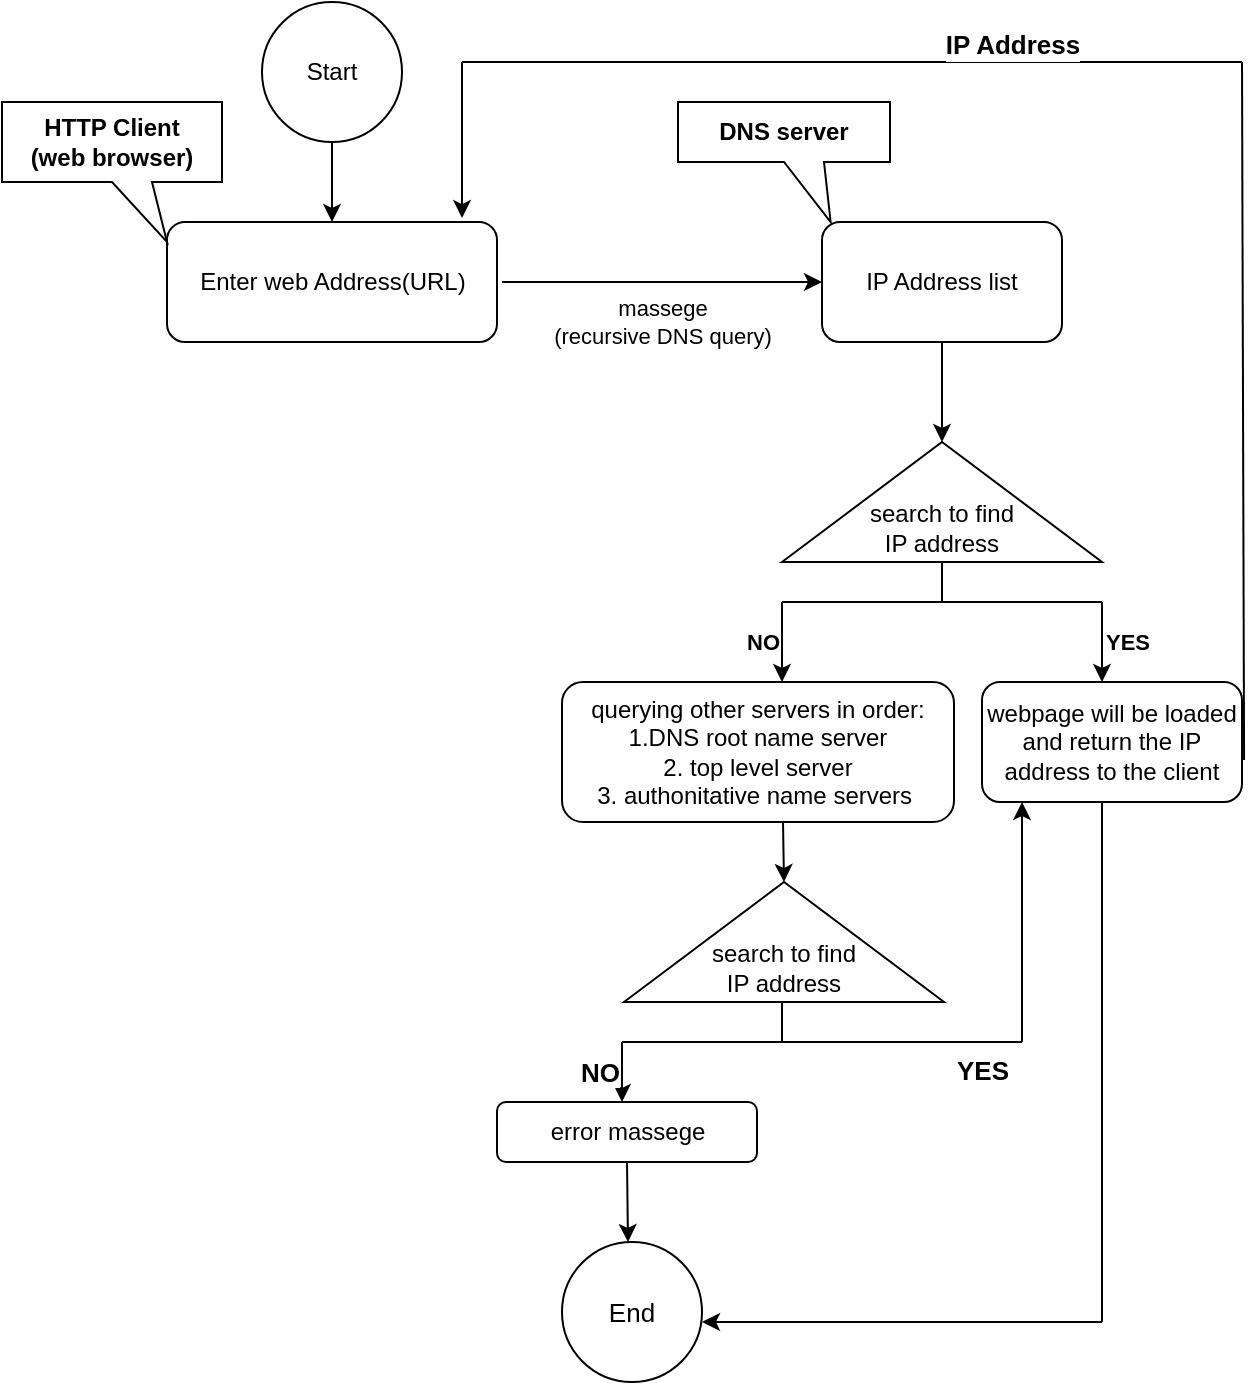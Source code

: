 <mxfile version="20.3.0" type="device"><diagram id="C5RBs43oDa-KdzZeNtuy" name="Page-1"><mxGraphModel dx="1604" dy="553" grid="1" gridSize="10" guides="1" tooltips="1" connect="1" arrows="1" fold="1" page="1" pageScale="1" pageWidth="827" pageHeight="1169" math="0" shadow="0"><root><mxCell id="WIyWlLk6GJQsqaUBKTNV-0"/><mxCell id="WIyWlLk6GJQsqaUBKTNV-1" parent="WIyWlLk6GJQsqaUBKTNV-0"/><mxCell id="0iVx6A713gJw4lcmDCiP-0" value="Start" style="ellipse;whiteSpace=wrap;html=1;aspect=fixed;" vertex="1" parent="WIyWlLk6GJQsqaUBKTNV-1"><mxGeometry x="100" y="60" width="70" height="70" as="geometry"/></mxCell><mxCell id="0iVx6A713gJw4lcmDCiP-1" value="" style="endArrow=classic;html=1;rounded=0;exitX=0.5;exitY=1;exitDx=0;exitDy=0;entryX=0.5;entryY=0;entryDx=0;entryDy=0;" edge="1" parent="WIyWlLk6GJQsqaUBKTNV-1" source="0iVx6A713gJw4lcmDCiP-0" target="0iVx6A713gJw4lcmDCiP-2"><mxGeometry width="50" height="50" relative="1" as="geometry"><mxPoint x="390" y="350" as="sourcePoint"/><mxPoint x="135" y="170" as="targetPoint"/></mxGeometry></mxCell><mxCell id="0iVx6A713gJw4lcmDCiP-2" value="Enter web Address(URL)" style="rounded=1;whiteSpace=wrap;html=1;" vertex="1" parent="WIyWlLk6GJQsqaUBKTNV-1"><mxGeometry x="52.5" y="170" width="165" height="60" as="geometry"/></mxCell><mxCell id="0iVx6A713gJw4lcmDCiP-5" value="&lt;b&gt;HTTP Client&lt;br&gt;(web browser)&lt;/b&gt;" style="shape=callout;whiteSpace=wrap;html=1;perimeter=calloutPerimeter;position2=0.75;" vertex="1" parent="WIyWlLk6GJQsqaUBKTNV-1"><mxGeometry x="-30" y="110" width="110" height="70" as="geometry"/></mxCell><mxCell id="0iVx6A713gJw4lcmDCiP-6" value="massege&lt;br&gt;(recursive DNS query)" style="endArrow=classic;html=1;rounded=0;" edge="1" parent="WIyWlLk6GJQsqaUBKTNV-1"><mxGeometry y="-20" width="50" height="50" relative="1" as="geometry"><mxPoint x="220" y="200" as="sourcePoint"/><mxPoint x="380" y="200" as="targetPoint"/><mxPoint as="offset"/></mxGeometry></mxCell><mxCell id="0iVx6A713gJw4lcmDCiP-7" value="IP Address list" style="rounded=1;whiteSpace=wrap;html=1;" vertex="1" parent="WIyWlLk6GJQsqaUBKTNV-1"><mxGeometry x="380" y="170" width="120" height="60" as="geometry"/></mxCell><mxCell id="0iVx6A713gJw4lcmDCiP-8" value="&lt;b&gt;DNS server&lt;/b&gt;" style="shape=callout;whiteSpace=wrap;html=1;perimeter=calloutPerimeter;position2=0.72;" vertex="1" parent="WIyWlLk6GJQsqaUBKTNV-1"><mxGeometry x="308" y="110" width="106" height="60" as="geometry"/></mxCell><mxCell id="0iVx6A713gJw4lcmDCiP-9" value="" style="endArrow=classic;html=1;rounded=0;exitX=0.5;exitY=1;exitDx=0;exitDy=0;" edge="1" parent="WIyWlLk6GJQsqaUBKTNV-1" source="0iVx6A713gJw4lcmDCiP-7"><mxGeometry width="50" height="50" relative="1" as="geometry"><mxPoint x="250" y="320" as="sourcePoint"/><mxPoint x="440" y="280" as="targetPoint"/></mxGeometry></mxCell><mxCell id="0iVx6A713gJw4lcmDCiP-10" value="search to find &lt;br&gt;IP address" style="triangle;whiteSpace=wrap;html=1;direction=north;verticalAlign=bottom;" vertex="1" parent="WIyWlLk6GJQsqaUBKTNV-1"><mxGeometry x="360" y="280" width="160" height="60" as="geometry"/></mxCell><mxCell id="0iVx6A713gJw4lcmDCiP-11" value="NO" style="endArrow=classic;html=1;rounded=0;fontStyle=1;labelPosition=left;verticalLabelPosition=middle;align=right;verticalAlign=middle;" edge="1" parent="WIyWlLk6GJQsqaUBKTNV-1"><mxGeometry width="50" height="50" relative="1" as="geometry"><mxPoint x="360" y="360" as="sourcePoint"/><mxPoint x="360" y="400" as="targetPoint"/></mxGeometry></mxCell><mxCell id="0iVx6A713gJw4lcmDCiP-12" value="YES" style="endArrow=classic;html=1;rounded=0;fontStyle=1;labelPosition=right;verticalLabelPosition=middle;align=left;verticalAlign=middle;" edge="1" parent="WIyWlLk6GJQsqaUBKTNV-1"><mxGeometry width="50" height="50" relative="1" as="geometry"><mxPoint x="520" y="360" as="sourcePoint"/><mxPoint x="520" y="400" as="targetPoint"/><Array as="points"><mxPoint x="520" y="380"/></Array></mxGeometry></mxCell><mxCell id="0iVx6A713gJw4lcmDCiP-19" value="" style="endArrow=none;html=1;rounded=0;entryX=0;entryY=0.5;entryDx=0;entryDy=0;" edge="1" parent="WIyWlLk6GJQsqaUBKTNV-1" target="0iVx6A713gJw4lcmDCiP-10"><mxGeometry width="50" height="50" relative="1" as="geometry"><mxPoint x="440" y="360" as="sourcePoint"/><mxPoint x="340" y="400" as="targetPoint"/><Array as="points"/></mxGeometry></mxCell><mxCell id="0iVx6A713gJw4lcmDCiP-20" value="" style="endArrow=none;html=1;rounded=0;" edge="1" parent="WIyWlLk6GJQsqaUBKTNV-1"><mxGeometry width="50" height="50" relative="1" as="geometry"><mxPoint x="520" y="360" as="sourcePoint"/><mxPoint x="360" y="360" as="targetPoint"/></mxGeometry></mxCell><mxCell id="0iVx6A713gJw4lcmDCiP-21" value="webpage will be loaded and return the IP address to the client" style="rounded=1;whiteSpace=wrap;html=1;" vertex="1" parent="WIyWlLk6GJQsqaUBKTNV-1"><mxGeometry x="460" y="400" width="130" height="60" as="geometry"/></mxCell><mxCell id="0iVx6A713gJw4lcmDCiP-22" value="" style="endArrow=classic;html=1;rounded=0;entryX=0.894;entryY=-0.033;entryDx=0;entryDy=0;entryPerimeter=0;" edge="1" parent="WIyWlLk6GJQsqaUBKTNV-1" target="0iVx6A713gJw4lcmDCiP-2"><mxGeometry width="50" height="50" relative="1" as="geometry"><mxPoint x="200" y="90" as="sourcePoint"/><mxPoint x="490" y="30" as="targetPoint"/></mxGeometry></mxCell><mxCell id="0iVx6A713gJw4lcmDCiP-23" value="" style="endArrow=none;html=1;rounded=0;exitX=1.008;exitY=0.65;exitDx=0;exitDy=0;exitPerimeter=0;" edge="1" parent="WIyWlLk6GJQsqaUBKTNV-1" source="0iVx6A713gJw4lcmDCiP-21"><mxGeometry width="50" height="50" relative="1" as="geometry"><mxPoint x="350" y="300" as="sourcePoint"/><mxPoint x="590" y="90" as="targetPoint"/></mxGeometry></mxCell><mxCell id="0iVx6A713gJw4lcmDCiP-24" value="" style="endArrow=none;html=1;rounded=0;" edge="1" parent="WIyWlLk6GJQsqaUBKTNV-1"><mxGeometry width="50" height="50" relative="1" as="geometry"><mxPoint x="590" y="90" as="sourcePoint"/><mxPoint x="200" y="90" as="targetPoint"/></mxGeometry></mxCell><mxCell id="0iVx6A713gJw4lcmDCiP-25" value="&lt;b&gt;&lt;font style=&quot;font-size: 13px;&quot;&gt;IP Address&lt;/font&gt;&lt;/b&gt;" style="edgeLabel;html=1;align=center;verticalAlign=bottom;resizable=0;points=[];labelPosition=center;verticalLabelPosition=top;" vertex="1" connectable="0" parent="0iVx6A713gJw4lcmDCiP-24"><mxGeometry x="-0.41" y="1" relative="1" as="geometry"><mxPoint as="offset"/></mxGeometry></mxCell><mxCell id="0iVx6A713gJw4lcmDCiP-26" value="querying other servers in order:&lt;br&gt;1.DNS root name server&lt;br&gt;2. top level server&lt;br&gt;3. authonitative name servers&amp;nbsp;" style="rounded=1;whiteSpace=wrap;html=1;" vertex="1" parent="WIyWlLk6GJQsqaUBKTNV-1"><mxGeometry x="250" y="400" width="196" height="70" as="geometry"/></mxCell><mxCell id="0iVx6A713gJw4lcmDCiP-28" value="" style="endArrow=classic;html=1;rounded=0;exitX=0.5;exitY=1;exitDx=0;exitDy=0;" edge="1" parent="WIyWlLk6GJQsqaUBKTNV-1"><mxGeometry width="50" height="50" relative="1" as="geometry"><mxPoint x="360.5" y="470" as="sourcePoint"/><mxPoint x="361" y="500" as="targetPoint"/></mxGeometry></mxCell><mxCell id="0iVx6A713gJw4lcmDCiP-29" value="search to find &lt;br&gt;IP address" style="triangle;whiteSpace=wrap;html=1;direction=north;verticalAlign=bottom;" vertex="1" parent="WIyWlLk6GJQsqaUBKTNV-1"><mxGeometry x="281" y="500" width="160" height="60" as="geometry"/></mxCell><mxCell id="0iVx6A713gJw4lcmDCiP-30" value="" style="endArrow=none;html=1;rounded=0;" edge="1" parent="WIyWlLk6GJQsqaUBKTNV-1"><mxGeometry width="50" height="50" relative="1" as="geometry"><mxPoint x="360" y="580" as="sourcePoint"/><mxPoint x="360" y="560" as="targetPoint"/><Array as="points"><mxPoint x="360" y="570"/></Array></mxGeometry></mxCell><mxCell id="0iVx6A713gJw4lcmDCiP-31" value="" style="endArrow=none;html=1;rounded=0;" edge="1" parent="WIyWlLk6GJQsqaUBKTNV-1"><mxGeometry width="50" height="50" relative="1" as="geometry"><mxPoint x="440" y="580" as="sourcePoint"/><mxPoint x="280" y="580" as="targetPoint"/><Array as="points"><mxPoint x="360" y="580"/></Array></mxGeometry></mxCell><mxCell id="0iVx6A713gJw4lcmDCiP-35" value="&lt;b&gt;NO&lt;/b&gt;" style="endArrow=classic;html=1;rounded=0;fontSize=13;labelPosition=left;verticalLabelPosition=middle;align=right;verticalAlign=middle;" edge="1" parent="WIyWlLk6GJQsqaUBKTNV-1"><mxGeometry width="50" height="50" relative="1" as="geometry"><mxPoint x="280" y="580" as="sourcePoint"/><mxPoint x="280" y="610" as="targetPoint"/></mxGeometry></mxCell><mxCell id="0iVx6A713gJw4lcmDCiP-36" value="error massege" style="rounded=1;whiteSpace=wrap;html=1;" vertex="1" parent="WIyWlLk6GJQsqaUBKTNV-1"><mxGeometry x="217.5" y="610" width="130" height="30" as="geometry"/></mxCell><mxCell id="0iVx6A713gJw4lcmDCiP-37" value="" style="endArrow=classic;html=1;rounded=0;fontSize=13;exitX=0.5;exitY=1;exitDx=0;exitDy=0;" edge="1" parent="WIyWlLk6GJQsqaUBKTNV-1" source="0iVx6A713gJw4lcmDCiP-36"><mxGeometry width="50" height="50" relative="1" as="geometry"><mxPoint x="350" y="490" as="sourcePoint"/><mxPoint x="283" y="680" as="targetPoint"/></mxGeometry></mxCell><mxCell id="0iVx6A713gJw4lcmDCiP-38" value="End" style="ellipse;whiteSpace=wrap;html=1;aspect=fixed;fontSize=13;" vertex="1" parent="WIyWlLk6GJQsqaUBKTNV-1"><mxGeometry x="250" y="680" width="70" height="70" as="geometry"/></mxCell><mxCell id="0iVx6A713gJw4lcmDCiP-40" value="&lt;b&gt;YES&lt;/b&gt;" style="endArrow=none;html=1;rounded=0;fontSize=13;labelPosition=center;verticalLabelPosition=bottom;align=center;verticalAlign=top;" edge="1" parent="WIyWlLk6GJQsqaUBKTNV-1"><mxGeometry width="50" height="50" relative="1" as="geometry"><mxPoint x="440" y="580" as="sourcePoint"/><mxPoint x="480" y="580" as="targetPoint"/></mxGeometry></mxCell><mxCell id="0iVx6A713gJw4lcmDCiP-43" value="" style="endArrow=none;html=1;rounded=0;fontSize=13;" edge="1" parent="WIyWlLk6GJQsqaUBKTNV-1"><mxGeometry width="50" height="50" relative="1" as="geometry"><mxPoint x="520" y="460" as="sourcePoint"/><mxPoint x="520" y="720" as="targetPoint"/></mxGeometry></mxCell><mxCell id="0iVx6A713gJw4lcmDCiP-45" value="" style="endArrow=classic;html=1;rounded=0;fontSize=13;" edge="1" parent="WIyWlLk6GJQsqaUBKTNV-1"><mxGeometry width="50" height="50" relative="1" as="geometry"><mxPoint x="520" y="720" as="sourcePoint"/><mxPoint x="320" y="720" as="targetPoint"/></mxGeometry></mxCell><mxCell id="0iVx6A713gJw4lcmDCiP-46" value="" style="endArrow=classic;html=1;rounded=0;fontSize=13;" edge="1" parent="WIyWlLk6GJQsqaUBKTNV-1"><mxGeometry width="50" height="50" relative="1" as="geometry"><mxPoint x="480" y="580" as="sourcePoint"/><mxPoint x="480" y="460" as="targetPoint"/></mxGeometry></mxCell></root></mxGraphModel></diagram></mxfile>
